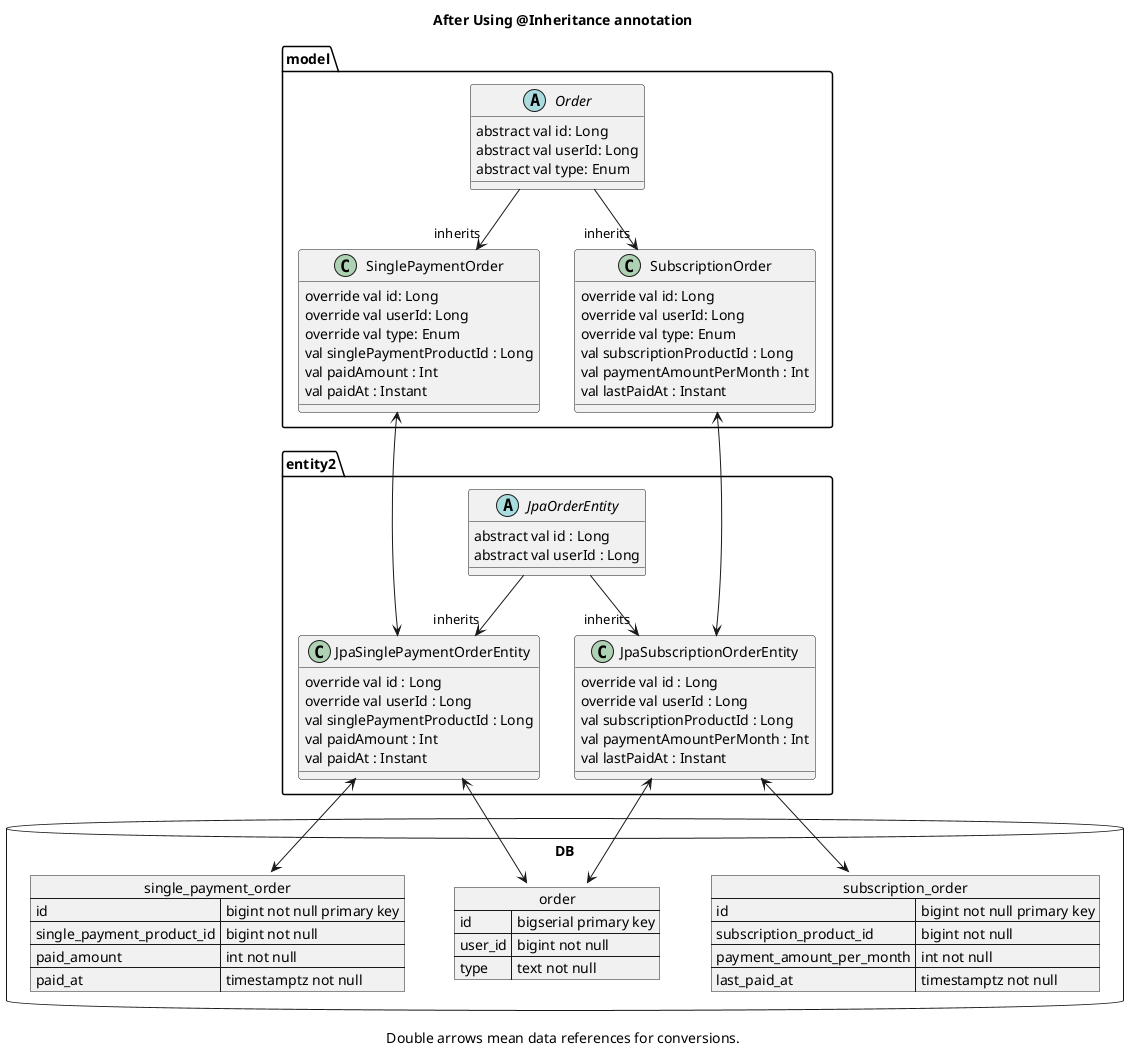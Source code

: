 @startuml

package model {
    class SinglePaymentOrder {
        override val id: Long
        override val userId: Long
        override val type: Enum
        val singlePaymentProductId : Long
        val paidAmount : Int
        val paidAt : Instant
    }

    abstract class Order {
        abstract val id: Long
        abstract val userId: Long
        abstract val type: Enum
    }

    class SubscriptionOrder {
        override val id: Long
        override val userId: Long
        override val type: Enum
        val subscriptionProductId : Long
        val paymentAmountPerMonth : Int
        val lastPaidAt : Instant
    }
}

package entity2 {
    class JpaSinglePaymentOrderEntity {
        override val id : Long
        override val userId : Long
        val singlePaymentProductId : Long
        val paidAmount : Int
        val paidAt : Instant
    }

    abstract class JpaOrderEntity {
        abstract val id : Long
        abstract val userId : Long
    }

    class JpaSubscriptionOrderEntity {
        override val id : Long
        override val userId : Long
        val subscriptionProductId : Long
        val paymentAmountPerMonth : Int
        val lastPaidAt : Instant
    }
}

database DB {
    json single_payment_order {
        "id" : "bigint not null primary key",
        "single_payment_product_id" : "bigint not null",
        "paid_amount" : "int not null",
        "paid_at" : "timestamptz not null"
    }

    json order {
        "id" : "bigserial primary key",
        "user_id" : "bigint not null",
        "type" : "text not null"
    }


    json subscription_order {
        "id" : "bigint not null primary key",
        "subscription_product_id" : "bigint not null",
        "payment_amount_per_month" : "int not null",
        "last_paid_at" : "timestamptz not null"
    }
}

'inside model'

Order -d-> "inherits" SinglePaymentOrder
Order -d-> "inherits" SubscriptionOrder

'inside entity1'

JpaOrderEntity -d-> "inherits" JpaSinglePaymentOrderEntity
JpaOrderEntity -d-> "inherits" JpaSubscriptionOrderEntity

'inside DB'

order -[hidden]l- single_payment_order
order -[hidden]r- subscription_order

'model - entity2'

SinglePaymentOrder -[hidden]d- JpaOrderEntity
SubscriptionOrder -[hidden]d- JpaOrderEntity
SinglePaymentOrder <-d-> JpaSinglePaymentOrderEntity
SinglePaymentOrder -[hidden]d- JpaSinglePaymentOrderEntity
SinglePaymentOrder -[hidden]d- JpaSinglePaymentOrderEntity
SubscriptionOrder -[hidden]d- JpaSubscriptionOrderEntity
SubscriptionOrder -[hidden]d- JpaSubscriptionOrderEntity
SubscriptionOrder <-d-> JpaSubscriptionOrderEntity

'entity1 - DB'

JpaSinglePaymentOrderEntity <-d-> single_payment_order
JpaSinglePaymentOrderEntity <-d-> order
JpaSubscriptionOrderEntity <-d-> subscription_order
JpaSubscriptionOrderEntity <-d-> order

title After Using @Inheritance annotation
caption Double arrows mean data references for conversions.

@enduml
